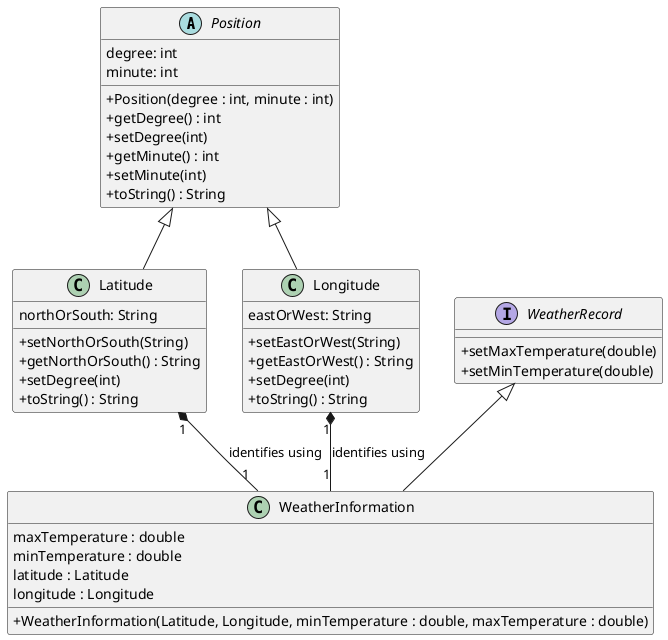 @startuml

skinparam classAttributeIconSize 0

abstract class Position {
    degree: int
    minute: int
    +Position(degree : int, minute : int)
    +getDegree() : int
    +setDegree(int)
    +getMinute() : int
    +setMinute(int)
    +toString() : String
}

class Latitude {
    northOrSouth: String
    +setNorthOrSouth(String)
    +getNorthOrSouth() : String
    +setDegree(int)
    +toString() : String
}

class Longitude {
    eastOrWest: String
    +setEastOrWest(String)
    +getEastOrWest() : String
    +setDegree(int)
    +toString() : String
}

interface WeatherRecord {
    +setMaxTemperature(double)
    +setMinTemperature(double)
}

class WeatherInformation {
    maxTemperature : double
    minTemperature : double
    latitude : Latitude
    longitude : Longitude
    +WeatherInformation(Latitude, Longitude, minTemperature : double, maxTemperature : double)
}

Position <|-- Latitude
Position <|-- Longitude

WeatherRecord <|-- WeatherInformation

Latitude "1" *-- "1" WeatherInformation : "identifies using"
Longitude "1" *-- "1" WeatherInformation : "identifies using"

@enduml